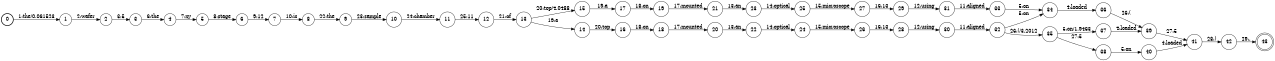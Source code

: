 digraph FST {
rankdir = LR;
size = "8.5,11";
label = "";
center = 1;
orientation = Portrait;
ranksep = "0.4";
nodesep = "0.25";
0 [label = "0", shape = circle, style = bold, fontsize = 14]
	0 -> 1 [label = "1:the/0.061523", fontsize = 14];
1 [label = "1", shape = circle, style = solid, fontsize = 14]
	1 -> 2 [label = "2:wafer", fontsize = 14];
2 [label = "2", shape = circle, style = solid, fontsize = 14]
	2 -> 3 [label = "3:5", fontsize = 14];
3 [label = "3", shape = circle, style = solid, fontsize = 14]
	3 -> 4 [label = "6:the", fontsize = 14];
4 [label = "4", shape = circle, style = solid, fontsize = 14]
	4 -> 5 [label = "7:xy", fontsize = 14];
5 [label = "5", shape = circle, style = solid, fontsize = 14]
	5 -> 6 [label = "8:stage", fontsize = 14];
6 [label = "6", shape = circle, style = solid, fontsize = 14]
	6 -> 7 [label = "9:12", fontsize = 14];
7 [label = "7", shape = circle, style = solid, fontsize = 14]
	7 -> 8 [label = "10:is", fontsize = 14];
8 [label = "8", shape = circle, style = solid, fontsize = 14]
	8 -> 9 [label = "22:the", fontsize = 14];
9 [label = "9", shape = circle, style = solid, fontsize = 14]
	9 -> 10 [label = "23:sample", fontsize = 14];
10 [label = "10", shape = circle, style = solid, fontsize = 14]
	10 -> 11 [label = "24:chamber", fontsize = 14];
11 [label = "11", shape = circle, style = solid, fontsize = 14]
	11 -> 12 [label = "25:11", fontsize = 14];
12 [label = "12", shape = circle, style = solid, fontsize = 14]
	12 -> 13 [label = "21:of", fontsize = 14];
13 [label = "13", shape = circle, style = solid, fontsize = 14]
	13 -> 14 [label = "19:a", fontsize = 14];
	13 -> 15 [label = "20:top/4.0488", fontsize = 14];
14 [label = "14", shape = circle, style = solid, fontsize = 14]
	14 -> 16 [label = "20:top", fontsize = 14];
15 [label = "15", shape = circle, style = solid, fontsize = 14]
	15 -> 17 [label = "19:a", fontsize = 14];
16 [label = "16", shape = circle, style = solid, fontsize = 14]
	16 -> 18 [label = "18:on", fontsize = 14];
17 [label = "17", shape = circle, style = solid, fontsize = 14]
	17 -> 19 [label = "18:on", fontsize = 14];
18 [label = "18", shape = circle, style = solid, fontsize = 14]
	18 -> 20 [label = "17:mounted", fontsize = 14];
19 [label = "19", shape = circle, style = solid, fontsize = 14]
	19 -> 21 [label = "17:mounted", fontsize = 14];
20 [label = "20", shape = circle, style = solid, fontsize = 14]
	20 -> 22 [label = "13:an", fontsize = 14];
21 [label = "21", shape = circle, style = solid, fontsize = 14]
	21 -> 23 [label = "13:an", fontsize = 14];
22 [label = "22", shape = circle, style = solid, fontsize = 14]
	22 -> 24 [label = "14:optical", fontsize = 14];
23 [label = "23", shape = circle, style = solid, fontsize = 14]
	23 -> 25 [label = "14:optical", fontsize = 14];
24 [label = "24", shape = circle, style = solid, fontsize = 14]
	24 -> 26 [label = "15:microscope", fontsize = 14];
25 [label = "25", shape = circle, style = solid, fontsize = 14]
	25 -> 27 [label = "15:microscope", fontsize = 14];
26 [label = "26", shape = circle, style = solid, fontsize = 14]
	26 -> 28 [label = "16:13", fontsize = 14];
27 [label = "27", shape = circle, style = solid, fontsize = 14]
	27 -> 29 [label = "16:13", fontsize = 14];
28 [label = "28", shape = circle, style = solid, fontsize = 14]
	28 -> 30 [label = "12:using", fontsize = 14];
29 [label = "29", shape = circle, style = solid, fontsize = 14]
	29 -> 31 [label = "12:using", fontsize = 14];
30 [label = "30", shape = circle, style = solid, fontsize = 14]
	30 -> 32 [label = "11:aligned", fontsize = 14];
31 [label = "31", shape = circle, style = solid, fontsize = 14]
	31 -> 33 [label = "11:aligned", fontsize = 14];
32 [label = "32", shape = circle, style = solid, fontsize = 14]
	32 -> 34 [label = "5:on", fontsize = 14];
	32 -> 35 [label = "26:(/3.2012", fontsize = 14];
33 [label = "33", shape = circle, style = solid, fontsize = 14]
	33 -> 34 [label = "5:on", fontsize = 14];
34 [label = "34", shape = circle, style = solid, fontsize = 14]
	34 -> 36 [label = "4:loaded", fontsize = 14];
35 [label = "35", shape = circle, style = solid, fontsize = 14]
	35 -> 38 [label = "27:5", fontsize = 14];
	35 -> 37 [label = "5:on/1.9463", fontsize = 14];
36 [label = "36", shape = circle, style = solid, fontsize = 14]
	36 -> 39 [label = "26:(", fontsize = 14];
37 [label = "37", shape = circle, style = solid, fontsize = 14]
	37 -> 39 [label = "4:loaded", fontsize = 14];
38 [label = "38", shape = circle, style = solid, fontsize = 14]
	38 -> 40 [label = "5:on", fontsize = 14];
39 [label = "39", shape = circle, style = solid, fontsize = 14]
	39 -> 41 [label = "27:5", fontsize = 14];
40 [label = "40", shape = circle, style = solid, fontsize = 14]
	40 -> 41 [label = "4:loaded", fontsize = 14];
41 [label = "41", shape = circle, style = solid, fontsize = 14]
	41 -> 42 [label = "28:)", fontsize = 14];
42 [label = "42", shape = circle, style = solid, fontsize = 14]
	42 -> 43 [label = "29:.", fontsize = 14];
43 [label = "43", shape = doublecircle, style = solid, fontsize = 14]
}

